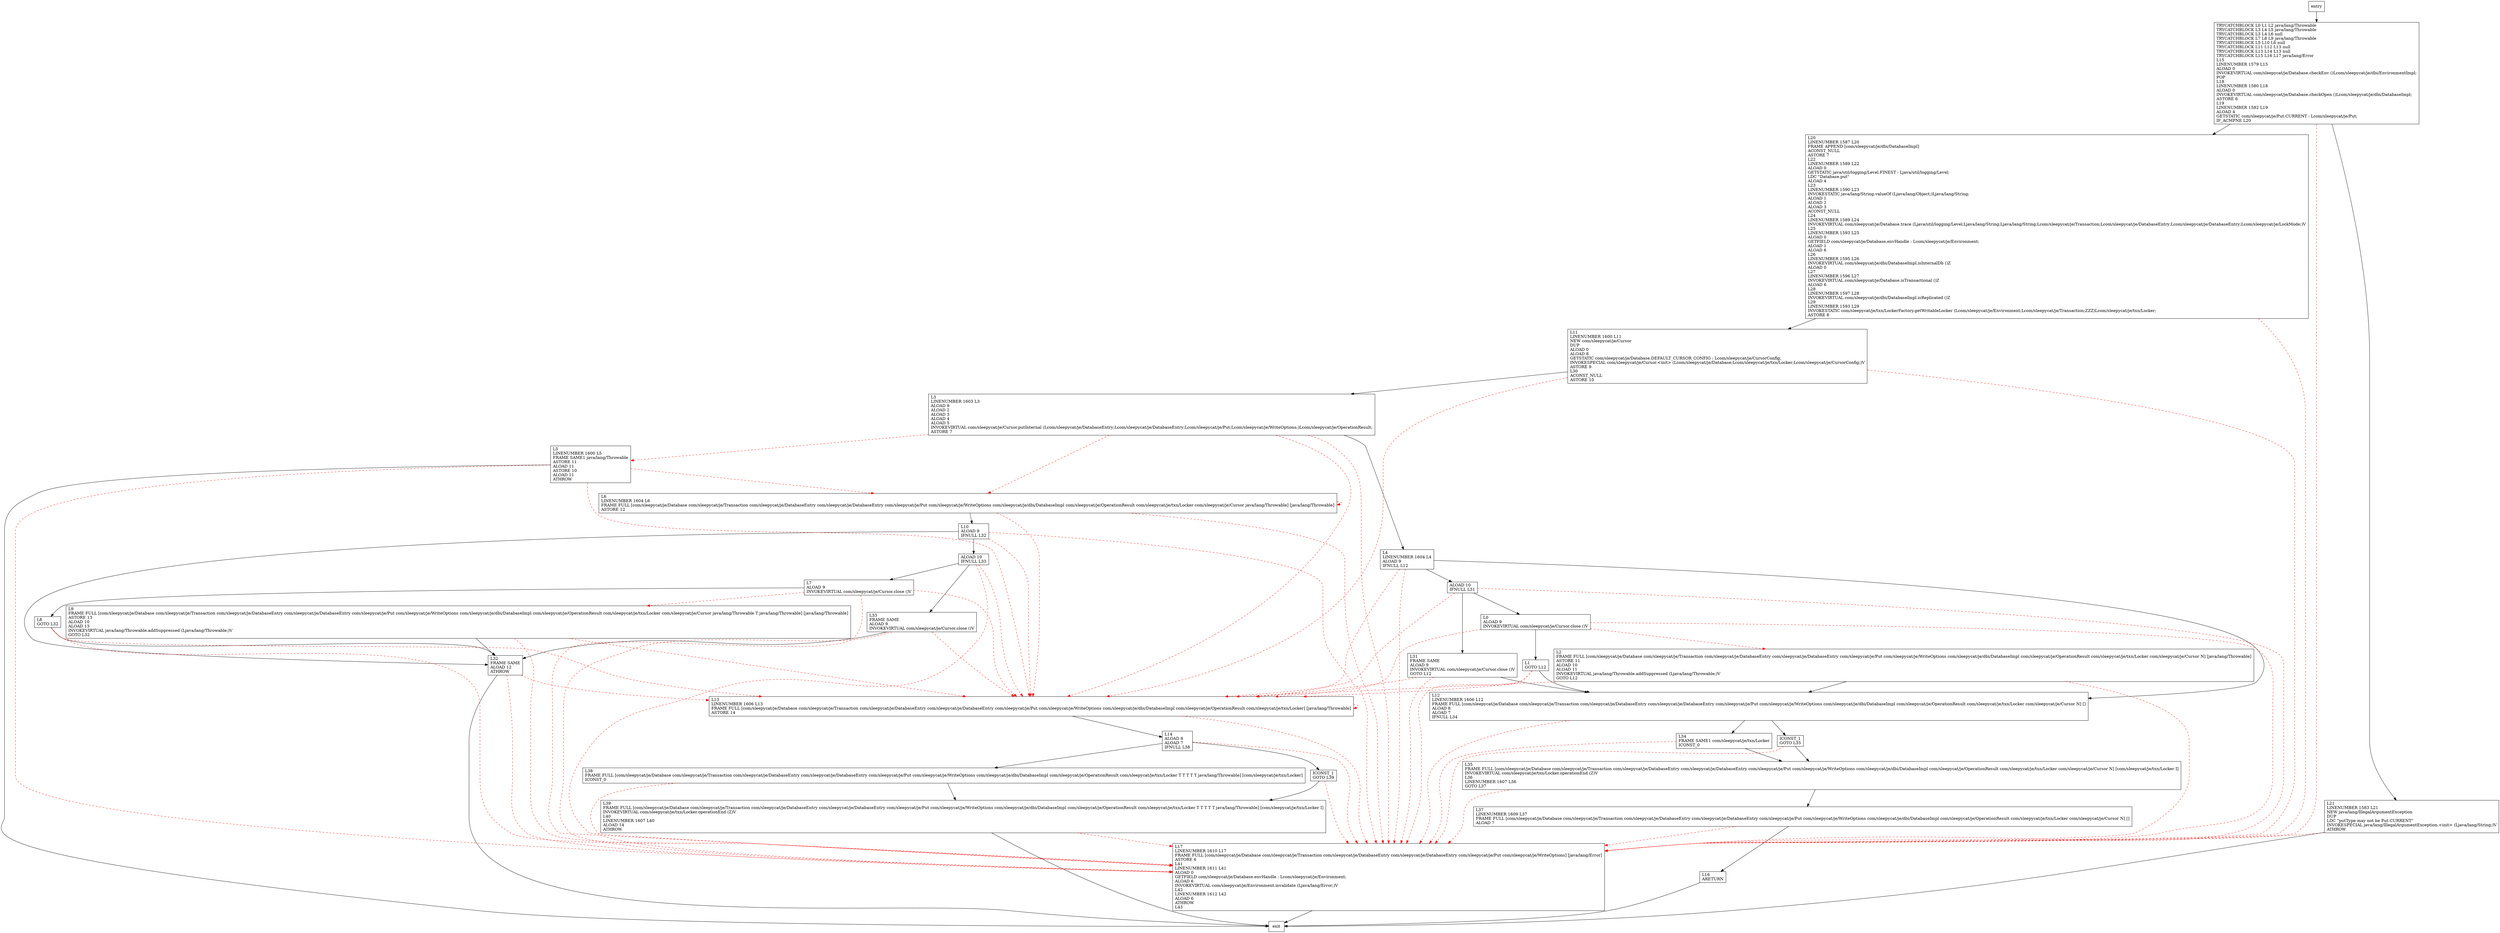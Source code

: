 digraph put {
node [shape=record];
646133669 [label="ICONST_1\lGOTO L39\l"];
1460884242 [label="L34\lFRAME SAME1 com/sleepycat/je/txn/Locker\lICONST_0\l"];
1401333422 [label="ALOAD 10\lIFNULL L33\l"];
1334477128 [label="L10\lALOAD 9\lIFNULL L32\l"];
568727643 [label="TRYCATCHBLOCK L0 L1 L2 java/lang/Throwable\lTRYCATCHBLOCK L3 L4 L5 java/lang/Throwable\lTRYCATCHBLOCK L3 L4 L6 null\lTRYCATCHBLOCK L7 L8 L9 java/lang/Throwable\lTRYCATCHBLOCK L5 L10 L6 null\lTRYCATCHBLOCK L11 L12 L13 null\lTRYCATCHBLOCK L13 L14 L13 null\lTRYCATCHBLOCK L15 L16 L17 java/lang/Error\lL15\lLINENUMBER 1579 L15\lALOAD 0\lINVOKEVIRTUAL com/sleepycat/je/Database.checkEnv ()Lcom/sleepycat/je/dbi/EnvironmentImpl;\lPOP\lL18\lLINENUMBER 1580 L18\lALOAD 0\lINVOKEVIRTUAL com/sleepycat/je/Database.checkOpen ()Lcom/sleepycat/je/dbi/DatabaseImpl;\lASTORE 6\lL19\lLINENUMBER 1582 L19\lALOAD 4\lGETSTATIC com/sleepycat/je/Put.CURRENT : Lcom/sleepycat/je/Put;\lIF_ACMPNE L20\l"];
1358926586 [label="L5\lLINENUMBER 1600 L5\lFRAME SAME1 java/lang/Throwable\lASTORE 11\lALOAD 11\lASTORE 10\lALOAD 11\lATHROW\l"];
1093216793 [label="L17\lLINENUMBER 1610 L17\lFRAME FULL [com/sleepycat/je/Database com/sleepycat/je/Transaction com/sleepycat/je/DatabaseEntry com/sleepycat/je/DatabaseEntry com/sleepycat/je/Put com/sleepycat/je/WriteOptions] [java/lang/Error]\lASTORE 6\lL41\lLINENUMBER 1611 L41\lALOAD 0\lGETFIELD com/sleepycat/je/Database.envHandle : Lcom/sleepycat/je/Environment;\lALOAD 6\lINVOKEVIRTUAL com/sleepycat/je/Environment.invalidate (Ljava/lang/Error;)V\lL42\lLINENUMBER 1612 L42\lALOAD 6\lATHROW\lL43\l"];
935735048 [label="L31\lFRAME SAME\lALOAD 9\lINVOKEVIRTUAL com/sleepycat/je/Cursor.close ()V\lGOTO L12\l"];
1258657715 [label="L2\lFRAME FULL [com/sleepycat/je/Database com/sleepycat/je/Transaction com/sleepycat/je/DatabaseEntry com/sleepycat/je/DatabaseEntry com/sleepycat/je/Put com/sleepycat/je/WriteOptions com/sleepycat/je/dbi/DatabaseImpl com/sleepycat/je/OperationResult com/sleepycat/je/txn/Locker com/sleepycat/je/Cursor N] [java/lang/Throwable]\lASTORE 11\lALOAD 10\lALOAD 11\lINVOKEVIRTUAL java/lang/Throwable.addSuppressed (Ljava/lang/Throwable;)V\lGOTO L12\l"];
239168984 [label="L20\lLINENUMBER 1587 L20\lFRAME APPEND [com/sleepycat/je/dbi/DatabaseImpl]\lACONST_NULL\lASTORE 7\lL22\lLINENUMBER 1589 L22\lALOAD 0\lGETSTATIC java/util/logging/Level.FINEST : Ljava/util/logging/Level;\lLDC \"Database.put\"\lALOAD 4\lL23\lLINENUMBER 1590 L23\lINVOKESTATIC java/lang/String.valueOf (Ljava/lang/Object;)Ljava/lang/String;\lALOAD 1\lALOAD 2\lALOAD 3\lACONST_NULL\lL24\lLINENUMBER 1589 L24\lINVOKEVIRTUAL com/sleepycat/je/Database.trace (Ljava/util/logging/Level;Ljava/lang/String;Ljava/lang/String;Lcom/sleepycat/je/Transaction;Lcom/sleepycat/je/DatabaseEntry;Lcom/sleepycat/je/DatabaseEntry;Lcom/sleepycat/je/LockMode;)V\lL25\lLINENUMBER 1593 L25\lALOAD 0\lGETFIELD com/sleepycat/je/Database.envHandle : Lcom/sleepycat/je/Environment;\lALOAD 1\lALOAD 6\lL26\lLINENUMBER 1595 L26\lINVOKEVIRTUAL com/sleepycat/je/dbi/DatabaseImpl.isInternalDb ()Z\lALOAD 0\lL27\lLINENUMBER 1596 L27\lINVOKEVIRTUAL com/sleepycat/je/Database.isTransactional ()Z\lALOAD 6\lL28\lLINENUMBER 1597 L28\lINVOKEVIRTUAL com/sleepycat/je/dbi/DatabaseImpl.isReplicated ()Z\lL29\lLINENUMBER 1593 L29\lINVOKESTATIC com/sleepycat/je/txn/LockerFactory.getWritableLocker (Lcom/sleepycat/je/Environment;Lcom/sleepycat/je/Transaction;ZZZ)Lcom/sleepycat/je/txn/Locker;\lASTORE 8\l"];
1798310134 [label="L39\lFRAME FULL [com/sleepycat/je/Database com/sleepycat/je/Transaction com/sleepycat/je/DatabaseEntry com/sleepycat/je/DatabaseEntry com/sleepycat/je/Put com/sleepycat/je/WriteOptions com/sleepycat/je/dbi/DatabaseImpl com/sleepycat/je/OperationResult com/sleepycat/je/txn/Locker T T T T T java/lang/Throwable] [com/sleepycat/je/txn/Locker I]\lINVOKEVIRTUAL com/sleepycat/je/txn/Locker.operationEnd (Z)V\lL40\lLINENUMBER 1607 L40\lALOAD 14\lATHROW\l"];
1727737829 [label="L16\lARETURN\l"];
1070793951 [label="L12\lLINENUMBER 1606 L12\lFRAME FULL [com/sleepycat/je/Database com/sleepycat/je/Transaction com/sleepycat/je/DatabaseEntry com/sleepycat/je/DatabaseEntry com/sleepycat/je/Put com/sleepycat/je/WriteOptions com/sleepycat/je/dbi/DatabaseImpl com/sleepycat/je/OperationResult com/sleepycat/je/txn/Locker com/sleepycat/je/Cursor N] []\lALOAD 8\lALOAD 7\lIFNULL L34\l"];
1799709212 [label="L37\lLINENUMBER 1609 L37\lFRAME FULL [com/sleepycat/je/Database com/sleepycat/je/Transaction com/sleepycat/je/DatabaseEntry com/sleepycat/je/DatabaseEntry com/sleepycat/je/Put com/sleepycat/je/WriteOptions com/sleepycat/je/dbi/DatabaseImpl com/sleepycat/je/OperationResult com/sleepycat/je/txn/Locker com/sleepycat/je/Cursor N] []\lALOAD 7\l"];
845986693 [label="L32\lFRAME SAME\lALOAD 12\lATHROW\l"];
1068999429 [label="ALOAD 10\lIFNULL L31\l"];
1361807440 [label="L33\lFRAME SAME\lALOAD 9\lINVOKEVIRTUAL com/sleepycat/je/Cursor.close ()V\l"];
2116945151 [label="L11\lLINENUMBER 1600 L11\lNEW com/sleepycat/je/Cursor\lDUP\lALOAD 0\lALOAD 8\lGETSTATIC com/sleepycat/je/Database.DEFAULT_CURSOR_CONFIG : Lcom/sleepycat/je/CursorConfig;\lINVOKESPECIAL com/sleepycat/je/Cursor.\<init\> (Lcom/sleepycat/je/Database;Lcom/sleepycat/je/txn/Locker;Lcom/sleepycat/je/CursorConfig;)V\lASTORE 9\lL30\lACONST_NULL\lASTORE 10\l"];
1761400825 [label="L14\lALOAD 8\lALOAD 7\lIFNULL L38\l"];
1160758711 [label="L4\lLINENUMBER 1604 L4\lALOAD 9\lIFNULL L12\l"];
1944553484 [label="L13\lLINENUMBER 1606 L13\lFRAME FULL [com/sleepycat/je/Database com/sleepycat/je/Transaction com/sleepycat/je/DatabaseEntry com/sleepycat/je/DatabaseEntry com/sleepycat/je/Put com/sleepycat/je/WriteOptions com/sleepycat/je/dbi/DatabaseImpl com/sleepycat/je/OperationResult com/sleepycat/je/txn/Locker] [java/lang/Throwable]\lASTORE 14\l"];
16018150 [label="ICONST_1\lGOTO L35\l"];
2045162442 [label="L9\lFRAME FULL [com/sleepycat/je/Database com/sleepycat/je/Transaction com/sleepycat/je/DatabaseEntry com/sleepycat/je/DatabaseEntry com/sleepycat/je/Put com/sleepycat/je/WriteOptions com/sleepycat/je/dbi/DatabaseImpl com/sleepycat/je/OperationResult com/sleepycat/je/txn/Locker com/sleepycat/je/Cursor java/lang/Throwable T java/lang/Throwable] [java/lang/Throwable]\lASTORE 13\lALOAD 10\lALOAD 13\lINVOKEVIRTUAL java/lang/Throwable.addSuppressed (Ljava/lang/Throwable;)V\lGOTO L32\l"];
933244761 [label="L6\lLINENUMBER 1604 L6\lFRAME FULL [com/sleepycat/je/Database com/sleepycat/je/Transaction com/sleepycat/je/DatabaseEntry com/sleepycat/je/DatabaseEntry com/sleepycat/je/Put com/sleepycat/je/WriteOptions com/sleepycat/je/dbi/DatabaseImpl com/sleepycat/je/OperationResult com/sleepycat/je/txn/Locker com/sleepycat/je/Cursor java/lang/Throwable] [java/lang/Throwable]\lASTORE 12\l"];
425774093 [label="L0\lALOAD 9\lINVOKEVIRTUAL com/sleepycat/je/Cursor.close ()V\l"];
93461218 [label="L1\lGOTO L12\l"];
1713446784 [label="L35\lFRAME FULL [com/sleepycat/je/Database com/sleepycat/je/Transaction com/sleepycat/je/DatabaseEntry com/sleepycat/je/DatabaseEntry com/sleepycat/je/Put com/sleepycat/je/WriteOptions com/sleepycat/je/dbi/DatabaseImpl com/sleepycat/je/OperationResult com/sleepycat/je/txn/Locker com/sleepycat/je/Cursor N] [com/sleepycat/je/txn/Locker I]\lINVOKEVIRTUAL com/sleepycat/je/txn/Locker.operationEnd (Z)V\lL36\lLINENUMBER 1607 L36\lGOTO L37\l"];
1428325334 [label="L8\lGOTO L32\l"];
9183478 [label="L21\lLINENUMBER 1583 L21\lNEW java/lang/IllegalArgumentException\lDUP\lLDC \"putType may not be Put.CURRENT\"\lINVOKESPECIAL java/lang/IllegalArgumentException.\<init\> (Ljava/lang/String;)V\lATHROW\l"];
1855713743 [label="L7\lALOAD 9\lINVOKEVIRTUAL com/sleepycat/je/Cursor.close ()V\l"];
84138697 [label="L38\lFRAME FULL [com/sleepycat/je/Database com/sleepycat/je/Transaction com/sleepycat/je/DatabaseEntry com/sleepycat/je/DatabaseEntry com/sleepycat/je/Put com/sleepycat/je/WriteOptions com/sleepycat/je/dbi/DatabaseImpl com/sleepycat/je/OperationResult com/sleepycat/je/txn/Locker T T T T T java/lang/Throwable] [com/sleepycat/je/txn/Locker]\lICONST_0\l"];
1521510984 [label="L3\lLINENUMBER 1603 L3\lALOAD 9\lALOAD 2\lALOAD 3\lALOAD 4\lALOAD 5\lINVOKEVIRTUAL com/sleepycat/je/Cursor.putInternal (Lcom/sleepycat/je/DatabaseEntry;Lcom/sleepycat/je/DatabaseEntry;Lcom/sleepycat/je/Put;Lcom/sleepycat/je/WriteOptions;)Lcom/sleepycat/je/OperationResult;\lASTORE 7\l"];
entry;
exit;
646133669 -> 1093216793 [style=dashed, color=red]
646133669 -> 1798310134
1460884242 -> 1093216793 [style=dashed, color=red]
1460884242 -> 1713446784
1401333422 -> 1855713743
1401333422 -> 1361807440
1401333422 -> 1093216793 [style=dashed, color=red]
1401333422 -> 1944553484 [style=dashed, color=red]
1334477128 -> 845986693
1334477128 -> 1093216793 [style=dashed, color=red]
1334477128 -> 1944553484 [style=dashed, color=red]
1334477128 -> 1401333422
568727643 -> 1093216793 [style=dashed, color=red]
568727643 -> 239168984
568727643 -> 9183478
1358926586 -> 1093216793 [style=dashed, color=red]
1358926586 -> exit
1358926586 -> 1944553484 [style=dashed, color=red]
1358926586 -> 933244761 [style=dashed, color=red]
1093216793 -> exit
935735048 -> 1093216793 [style=dashed, color=red]
935735048 -> 1944553484 [style=dashed, color=red]
935735048 -> 1070793951
1258657715 -> 1093216793 [style=dashed, color=red]
1258657715 -> 1944553484 [style=dashed, color=red]
1258657715 -> 1070793951
239168984 -> 1093216793 [style=dashed, color=red]
239168984 -> 2116945151
1798310134 -> 1093216793 [style=dashed, color=red]
1798310134 -> exit
1727737829 -> exit
1070793951 -> 1093216793 [style=dashed, color=red]
1070793951 -> 1460884242
1070793951 -> 16018150
1799709212 -> 1093216793 [style=dashed, color=red]
1799709212 -> 1727737829
845986693 -> 1093216793 [style=dashed, color=red]
845986693 -> exit
845986693 -> 1944553484 [style=dashed, color=red]
1068999429 -> 1093216793 [style=dashed, color=red]
1068999429 -> 935735048
1068999429 -> 1944553484 [style=dashed, color=red]
1068999429 -> 425774093
1361807440 -> 845986693
1361807440 -> 1093216793 [style=dashed, color=red]
1361807440 -> 1944553484 [style=dashed, color=red]
2116945151 -> 1093216793 [style=dashed, color=red]
2116945151 -> 1944553484 [style=dashed, color=red]
2116945151 -> 1521510984
1761400825 -> 646133669
1761400825 -> 1093216793 [style=dashed, color=red]
1761400825 -> 84138697
1160758711 -> 1068999429
1160758711 -> 1093216793 [style=dashed, color=red]
1160758711 -> 1944553484 [style=dashed, color=red]
1160758711 -> 1070793951
1944553484 -> 1093216793 [style=dashed, color=red]
1944553484 -> 1761400825
1944553484 -> 1944553484 [style=dashed, color=red]
16018150 -> 1093216793 [style=dashed, color=red]
16018150 -> 1713446784
2045162442 -> 845986693
2045162442 -> 1093216793 [style=dashed, color=red]
2045162442 -> 1944553484 [style=dashed, color=red]
933244761 -> 1093216793 [style=dashed, color=red]
933244761 -> 1944553484 [style=dashed, color=red]
933244761 -> 933244761 [style=dashed, color=red]
933244761 -> 1334477128
425774093 -> 1093216793 [style=dashed, color=red]
425774093 -> 1944553484 [style=dashed, color=red]
425774093 -> 1258657715 [style=dashed, color=red]
425774093 -> 93461218
93461218 -> 1093216793 [style=dashed, color=red]
93461218 -> 1944553484 [style=dashed, color=red]
93461218 -> 1070793951
1713446784 -> 1093216793 [style=dashed, color=red]
1713446784 -> 1799709212
1428325334 -> 845986693
1428325334 -> 1093216793 [style=dashed, color=red]
1428325334 -> 1944553484 [style=dashed, color=red]
9183478 -> 1093216793 [style=dashed, color=red]
9183478 -> exit
1855713743 -> 1093216793 [style=dashed, color=red]
1855713743 -> 1944553484 [style=dashed, color=red]
1855713743 -> 2045162442 [style=dashed, color=red]
1855713743 -> 1428325334
entry -> 568727643
84138697 -> 1093216793 [style=dashed, color=red]
84138697 -> 1798310134
1521510984 -> 1358926586 [style=dashed, color=red]
1521510984 -> 1093216793 [style=dashed, color=red]
1521510984 -> 1160758711
1521510984 -> 1944553484 [style=dashed, color=red]
1521510984 -> 933244761 [style=dashed, color=red]
}
